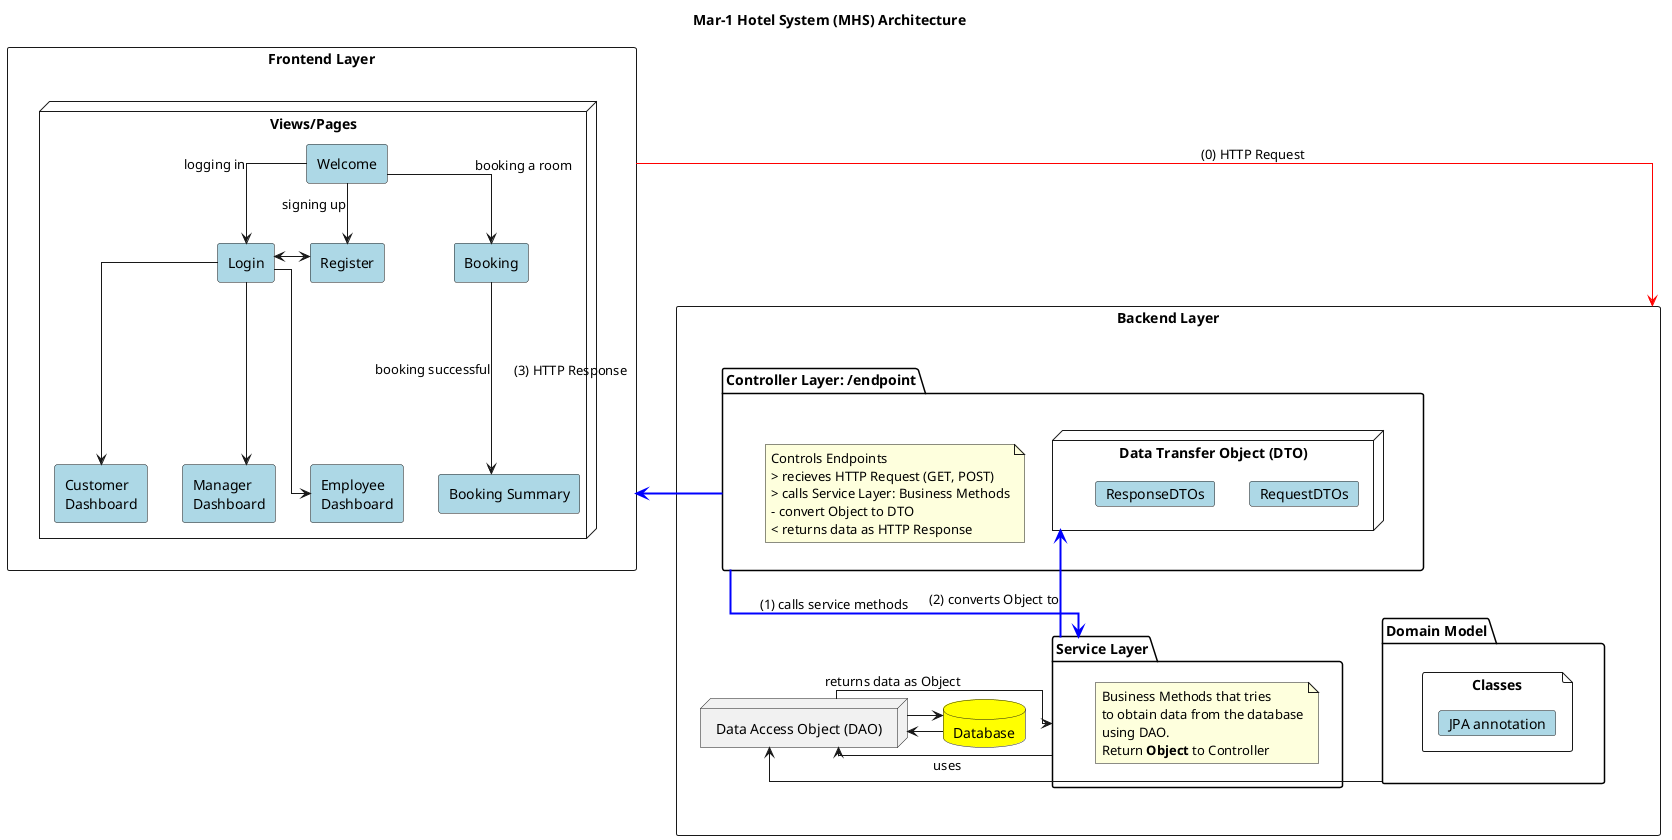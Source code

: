 @startuml BackendArchitecture
title "Mar-1 Hotel System (MHS) Architecture"
' Using PlantUML Deployment Diagram

rectangle Frontend as "Frontend Layer" {
    node Pages as "Views/Pages" {
        rectangle "Welcome" as wc #LightBlue
        rectangle "Login" as l #LightBlue
        rectangle "Register" as r #LightBlue
        rectangle "Booking" as b #LightBlue
        rectangle "Booking Summary" as bs #LightBlue
        rectangle "Customer\nDashboard" as c #LightBlue
        rectangle "Manager\nDashboard" as m #LightBlue
        rectangle "Employee\nDashboard" as e #LightBlue

        wc --> b : booking a room
        wc --> l : logging in
        wc --> r: signing up

        b -down-> bs : booking successful
        r <-left-> l

        l -down-> c
        l --> m
        l --> e
    }
}


rectangle Backend as "Backend Layer" {
    together {
        package DM as "Domain Model" {
            file DM_C as "Classes" {
                card "JPA annotation" #LightBlue
            }
        }
        node DAO as "Data Access Object (DAO)"
        database DB as "Database" #Yellow


        DM --right-> DAO
        DAO --> DB
        DB --> DAO

        package Service as "Service Layer" {
            note as SN
            Business Methods that tries
            to obtain data from the database
            using DAO.
            Return <b>Object</b> to Controller
            end note
        }
        DAO -up-> Service : "returns data as Object"
        Service -left-> DAO : "uses"
    }
    package Controller as "Controller Layer: /endpoint" {
        note as CN
        Controls Endpoints
        > recieves HTTP Request (GET, POST)
        > calls Service Layer: Business Methods
        - convert Object to DTO
        < returns data as HTTP Response
        end note

        node DTO as "Data Transfer Object (DTO)" {
            card "RequestDTOs" #LightBlue
            card "ResponseDTOs" #LightBlue
        }

    }


    Service -up[#blue,bold]-> DTO : (2) converts Object to
    Service <-left[#blue,bold]- Controller : (1) calls service methods
}

Controller --[#blue,bold]up-> Frontend : (3) HTTP Response
Backend <-[#red]down- Frontend : (0) HTTP Request

skinparam Linetype ortho

@enduml
